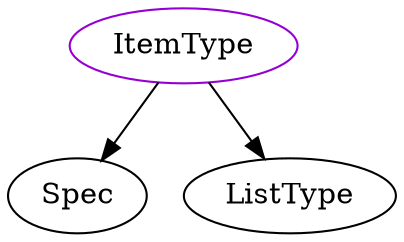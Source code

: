 digraph itemtype{
ItemType -> Spec;
ItemType -> ListType;
ItemType	[shape=oval, color=darkviolet, label="ItemType"];
}
